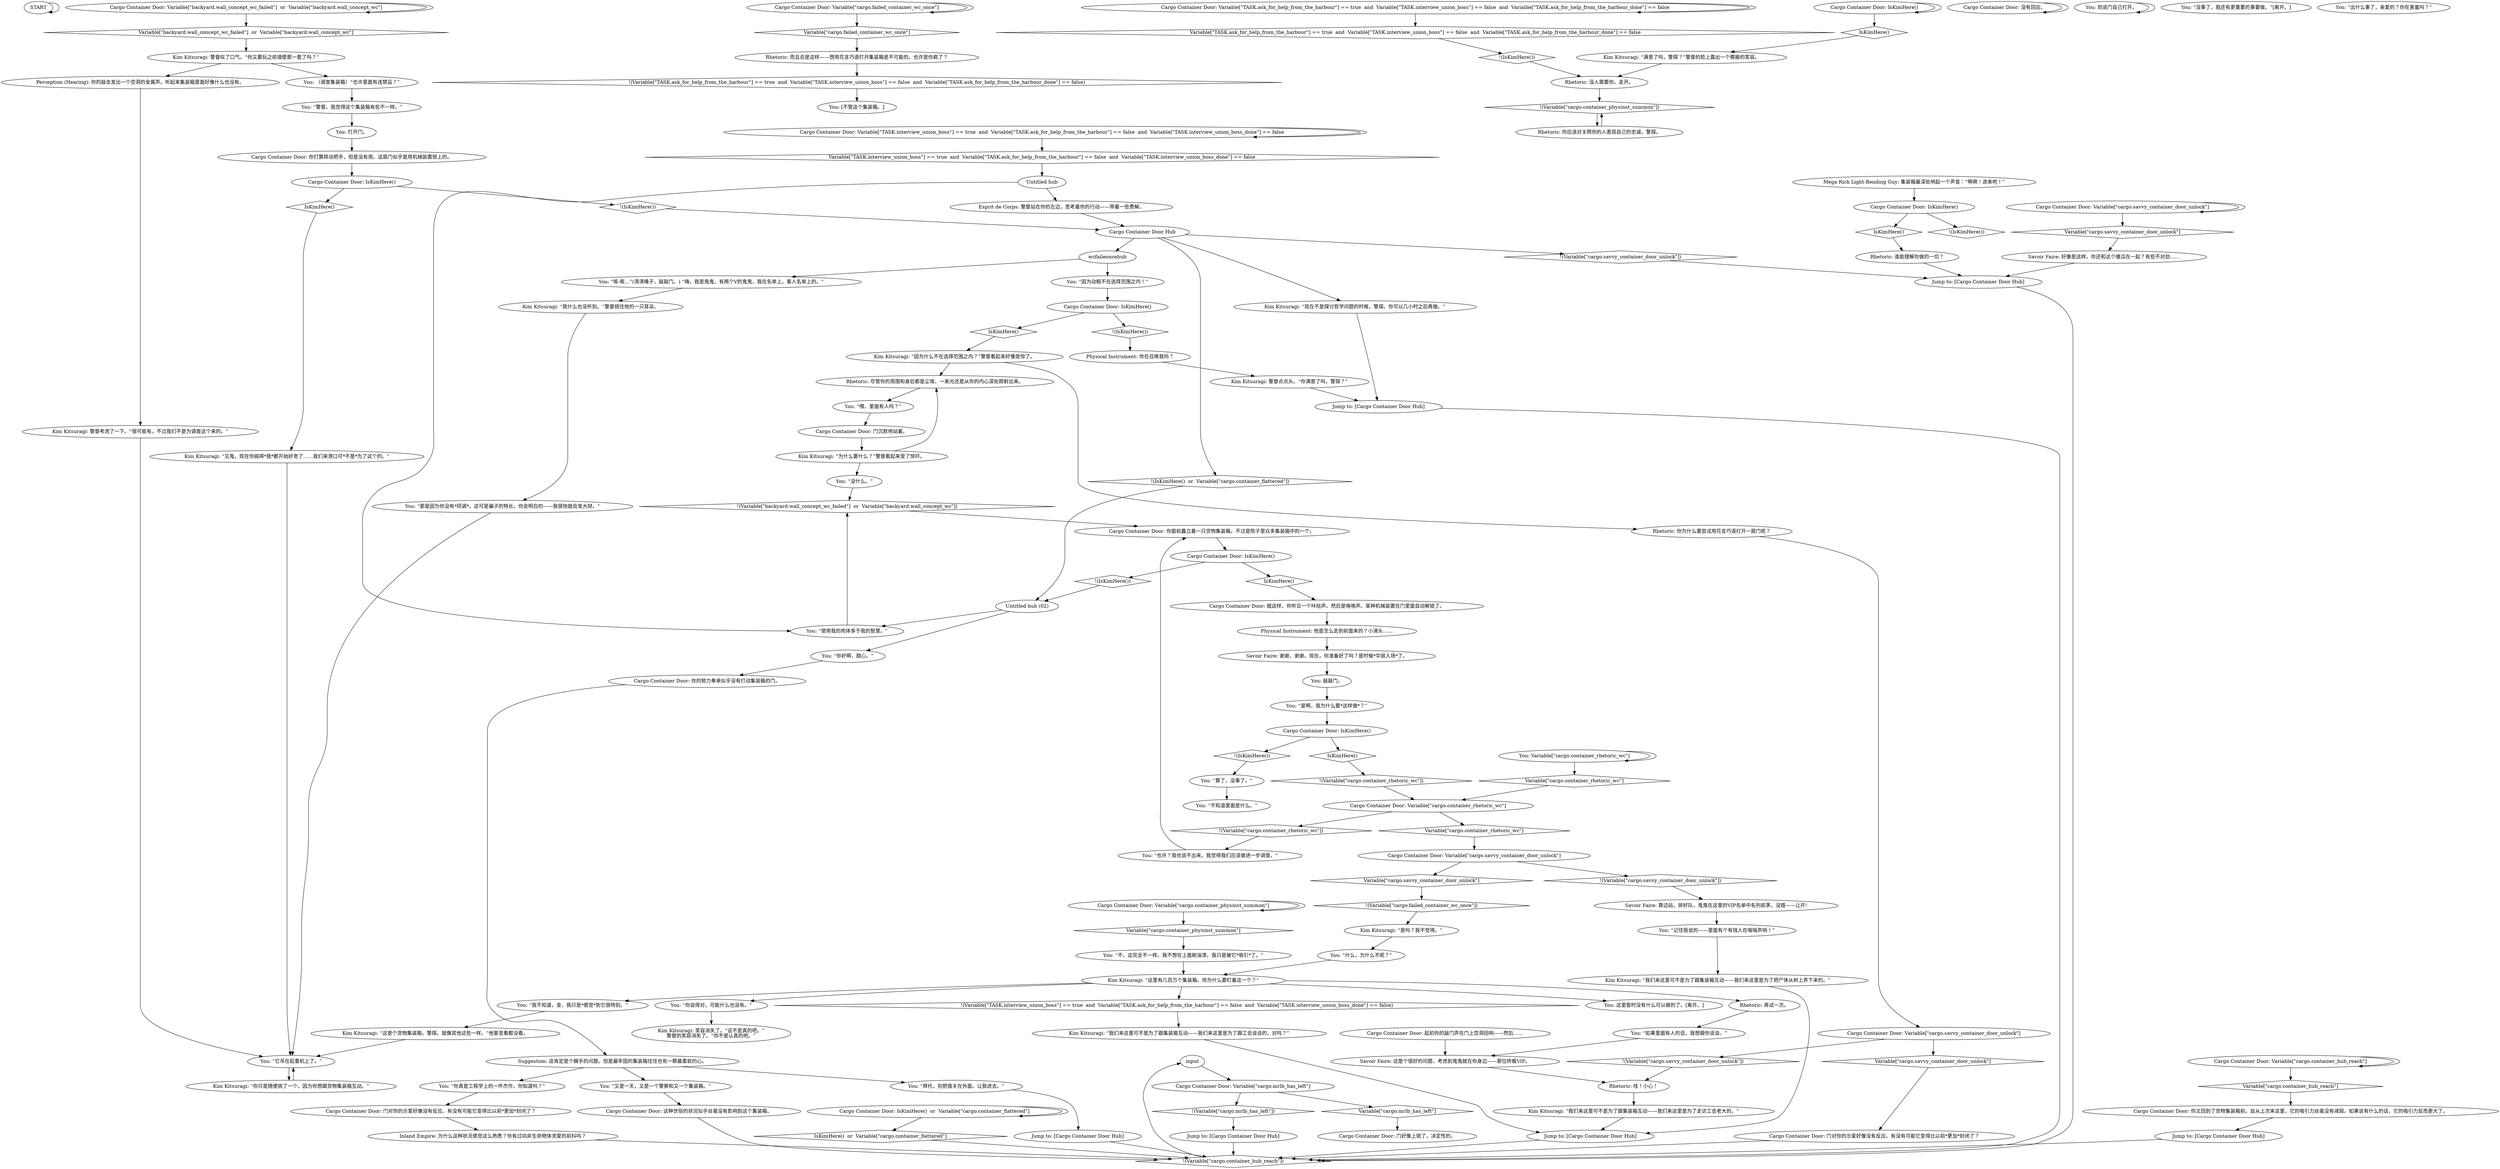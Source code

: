 # CONTAINERYARD / RICH GUY CONTAINER DOOR
# Here be the container door with which you converse good Sir, getting rhetorical awards you the ability to *drum-roll* enter the container!
# ==================================================
digraph G {
	  0 [label="START"];
	  1 [label="input"];
	  2 [label="Cargo Container Door: 你面前矗立着一只货物集装箱。不过是院子里众多集装箱中的一个。"];
	  3 [label="Kim Kitsuragi: “是吗？我不觉得。”"];
	  4 [label="Rhetoric: 你为什么要尝试用花言巧语打开一扇门呢？"];
	  5 [label="You: “使用我的肉体多于我的智慧。”"];
	  6 [label="You: [不管这个集装箱。]"];
	  7 [label="Cargo Container Door: Variable[\"TASK.interview_union_boss\"] == true  and  Variable[\"TASK.ask_for_help_from_the_harbour\"] == false  and  Variable[\"TASK.interview_union_boss_done\"] == false"];
	  8 [label="Variable[\"TASK.interview_union_boss\"] == true  and  Variable[\"TASK.ask_for_help_from_the_harbour\"] == false  and  Variable[\"TASK.interview_union_boss_done\"] == false", shape=diamond];
	  9 [label="!(Variable[\"TASK.interview_union_boss\"] == true  and  Variable[\"TASK.ask_for_help_from_the_harbour\"] == false  and  Variable[\"TASK.interview_union_boss_done\"] == false)", shape=diamond];
	  10 [label="You: “记住我说的——里面有个有钱人在嗡嗡声响！”"];
	  11 [label="Rhetoric: 哇！小心！"];
	  12 [label="wcfaileoncehub"];
	  13 [label="You: 这里暂时没有什么可以做的了。[离开。]"];
	  14 [label="You: （调查集装箱）“也许里面有违禁品？”"];
	  15 [label="You: “不，这完全不一样。我不想在上面刷油漆。我只是被它*吸引*了。”"];
	  16 [label="Rhetoric: 没人需要你。走开。"];
	  17 [label="Rhetoric: 再试一次。"];
	  18 [label="You: “它吊在起重机上了。”"];
	  19 [label="Cargo Container Door: Variable[\"TASK.ask_for_help_from_the_harbour\"] == true  and  Variable[\"TASK.interview_union_boss\"] == false  and  Variable[\"TASK.ask_for_help_from_the_harbour_done\"] == false"];
	  20 [label="Variable[\"TASK.ask_for_help_from_the_harbour\"] == true  and  Variable[\"TASK.interview_union_boss\"] == false  and  Variable[\"TASK.ask_for_help_from_the_harbour_done\"] == false", shape=diamond];
	  21 [label="!(Variable[\"TASK.ask_for_help_from_the_harbour\"] == true  and  Variable[\"TASK.interview_union_boss\"] == false  and  Variable[\"TASK.ask_for_help_from_the_harbour_done\"] == false)", shape=diamond];
	  22 [label="Cargo Container Door: Variable[\"cargo.savvy_container_door_unlock\"]"];
	  23 [label="Variable[\"cargo.savvy_container_door_unlock\"]", shape=diamond];
	  24 [label="!(Variable[\"cargo.savvy_container_door_unlock\"])", shape=diamond];
	  25 [label="You: 打开门。"];
	  26 [label="Cargo Container Door: Variable[\"backyard.wall_concept_wc_failed\"]  or  Variable[\"backyard.wall_concept_wc\"]"];
	  27 [label="Variable[\"backyard.wall_concept_wc_failed\"]  or  Variable[\"backyard.wall_concept_wc\"]", shape=diamond];
	  28 [label="!(Variable[\"backyard.wall_concept_wc_failed\"]  or  Variable[\"backyard.wall_concept_wc\"])", shape=diamond];
	  29 [label="Kim Kitsuragi: “现在不是探讨哲学问题的时候，警探。你可以几小时之后再做。”"];
	  30 [label="You: 敲敲门。"];
	  31 [label="You: “咳-咳…”(清清嗓子，敲敲门。) “嗨，我是鬼鬼，有两个V的鬼鬼，我在名单上。客人名单上的。”"];
	  32 [label="You: “是啊，我为什么要*这样做*？”"];
	  33 [label="Cargo Container Door: 没有回应。"];
	  34 [label="Perception (Hearing): 你的敲击发出一个空洞的金属声。听起来集装箱里面好像什么也没有。"];
	  35 [label="You: “也许？我也说不出来。我觉得我们应该做进一步调查。”"];
	  36 [label="Cargo Container Door: Variable[\"cargo.failed_container_wc_once\"]"];
	  37 [label="Variable[\"cargo.failed_container_wc_once\"]", shape=diamond];
	  38 [label="!(Variable[\"cargo.failed_container_wc_once\"])", shape=diamond];
	  39 [label="Savoir Faire: 靠边站，排好队，鬼鬼在这里的VIP名单中名列前茅。没错——让开!"];
	  40 [label="Rhetoric: 尽管你的周围和身后都是尘埃，一束光还是从你的内心深处照射出来。"];
	  41 [label="You: “算了，没事了。”"];
	  42 [label="Rhetoric: 谁能理解你做的一切？"];
	  43 [label="Kim Kitsuragi: 笑容消失了。“这不是真的吧。”\n警督的笑容消失了。“你不是认真的吧。”"];
	  44 [label="Kim Kitsuragi: “见鬼，现在你搞得*我*都开始好奇了……我们来港口可*不是*为了这个的。”"];
	  45 [label="Esprit de Corps: 警督站在你的左边，思考着你的行动——带着一些费解。"];
	  46 [label="You: “警督，我觉得这个集装箱有些不一样。”"];
	  47 [label="Kim Kitsuragi: 警督考虑了一下。“很可能有，不过我们不是为调查这个来的。”"];
	  48 [label="Jump to: [Cargo Container Door Hub]"];
	  49 [label="Cargo Container Door: Variable[\"cargo.container_hub_reach\"]"];
	  50 [label="Variable[\"cargo.container_hub_reach\"]", shape=diamond];
	  51 [label="!(Variable[\"cargo.container_hub_reach\"])", shape=diamond];
	  52 [label="Cargo Container Door Hub"];
	  53 [label="Jump to: [Cargo Container Door Hub]"];
	  54 [label="Jump to: [Cargo Container Door Hub]"];
	  55 [label="Cargo Container Door: 门对你的示爱好像没有反应。有没有可能它变得比以前*更加*封闭了？"];
	  56 [label="Savoir Faire: 这是个很好的问题，考虑到鬼鬼就在你身边——那位终极VIP。"];
	  57 [label="Cargo Container Door: 就这样，你听见一个咔哒声。然后是咯咯声。某种机械装置在门里面自动解锁了。"];
	  58 [label="Untitled hub"];
	  59 [label="Kim Kitsuragi: “我们来这里可不是为了跟集装箱互动——我们来这里是为了走访工会老大的。”"];
	  60 [label="Physical Instrument: 他是怎么走到前面来的？小滑头……"];
	  61 [label="Mega Rich Light-Bending Guy: 集装箱最深处响起一个声音：“啊嗬！进来吧！”"];
	  62 [label="You: “不知道里面是什么。”"];
	  63 [label="Kim Kitsuragi: 警督点点头。“你满意了吗，警探？”"];
	  64 [label="Cargo Container Door: Variable[\"cargo.container_physinst_summon\"]"];
	  65 [label="Variable[\"cargo.container_physinst_summon\"]", shape=diamond];
	  66 [label="!(Variable[\"cargo.container_physinst_summon\"])", shape=diamond];
	  67 [label="Jump to: [Cargo Container Door Hub]"];
	  68 [label="Cargo Container Door: IsKimHere()  or  Variable[\"cargo.container_flattered\"]"];
	  69 [label="IsKimHere()  or  Variable[\"cargo.container_flattered\"]", shape=diamond];
	  70 [label="!(IsKimHere()  or  Variable[\"cargo.container_flattered\"])", shape=diamond];
	  71 [label="You: 劝说门自己打开。"];
	  72 [label="You: Variable[\"cargo.container_rhetoric_wc\"]"];
	  73 [label="Variable[\"cargo.container_rhetoric_wc\"]", shape=diamond];
	  74 [label="!(Variable[\"cargo.container_rhetoric_wc\"])", shape=diamond];
	  75 [label="Kim Kitsuragi: “为什么要什么？”警督看起来受了惊吓。"];
	  76 [label="Cargo Container Door: IsKimHere()"];
	  77 [label="IsKimHere()", shape=diamond];
	  78 [label="!(IsKimHere())", shape=diamond];
	  79 [label="Kim Kitsuragi: “我们来这里可不是为了跟集装箱互动——我们来这里是为了把尸体从树上弄下来的。”"];
	  80 [label="Kim Kitsuragi: “我什么也没听到。”警督捂住他的一只耳朵。"];
	  81 [label="Cargo Container Door: 起初你的敲门声在门上空洞回响——然后……"];
	  82 [label="Kim Kitsuragi: “这里有几百万个集装箱。你为什么要盯着这一个？”"];
	  83 [label="Cargo Container Door: 门沉默地站着。"];
	  84 [label="You: “拜托，别把我关在外面。让我进去。”"];
	  85 [label="Cargo Container Door: 这种世俗的状况似乎丝毫没有影响到这个集装箱。"];
	  86 [label="You: “你说得对，可能什么也没有。”"];
	  87 [label="Kim Kitsuragi: “我们来这里可不是为了跟集装箱互动——我们来这里是为了跟工会谈谈的，对吗？”"];
	  88 [label="You: “我不知道，金，我只是*感觉*到它很特别。”"];
	  89 [label="You: “没什么。”"];
	  90 [label="You: “你好啊，甜心。”"];
	  91 [label="Cargo Container Door: 你的努力奉承似乎没有打动集装箱的门。"];
	  92 [label="Jump to: [Cargo Container Door Hub]"];
	  93 [label="You: “因为动粗不在选择范围之内！”"];
	  94 [label="Jump to: [Cargo Container Door Hub]"];
	  95 [label="Cargo Container Door: Variable[\"cargo.savvy_container_door_unlock\"]"];
	  96 [label="Variable[\"cargo.savvy_container_door_unlock\"]", shape=diamond];
	  97 [label="!(Variable[\"cargo.savvy_container_door_unlock\"])", shape=diamond];
	  98 [label="You: “你真是工程学上的一件杰作，你知道吗？”"];
	  99 [label="Cargo Container Door: 门好像上锁了，决定性的。"];
	  100 [label="Untitled hub (02)"];
	  101 [label="Cargo Container Door: IsKimHere()"];
	  102 [label="IsKimHere()", shape=diamond];
	  103 [label="!(IsKimHere())", shape=diamond];
	  104 [label="You: “什么，为什么不呢？”"];
	  105 [label="Kim Kitsuragi: “这是个货物集装箱，警探。就像其他这些一样。”他甚至看都没看。"];
	  106 [label="Cargo Container Door: IsKimHere()"];
	  107 [label="IsKimHere()", shape=diamond];
	  108 [label="!(IsKimHere())", shape=diamond];
	  109 [label="You: “如果里面有人的话，我想跟你谈谈。”"];
	  110 [label="Inland Empire: 为什么这种状况感觉这么熟悉？你有过向非生命物体求爱的前科吗？"];
	  111 [label="Cargo Container Door: IsKimHere()"];
	  112 [label="IsKimHere()", shape=diamond];
	  113 [label="!(IsKimHere())", shape=diamond];
	  114 [label="Cargo Container Door: 你又回到了货物集装箱前。自从上次来这里，它的吸引力丝毫没有减弱。如果说有什么的话，它的吸引力反而更大了。"];
	  115 [label="Kim Kitsuragi: “你只是随便挑了一个，因为你想跟货物集装箱互动。”"];
	  116 [label="Savoir Faire: 好像是这样。你还和这个傻瓜在一起？有些不对劲……"];
	  117 [label="You: “喂，里面有人吗？”"];
	  118 [label="You: “没事了，我还有更重要的事要做。”[离开。]"];
	  119 [label="Suggestion: 这肯定是个棘手的问题。但是最牢固的集装箱往往也有一颗最柔软的心。"];
	  120 [label="Physical Instrument: 你在召唤我吗？"];
	  121 [label="Cargo Container Door: IsKimHere()"];
	  122 [label="IsKimHere()", shape=diamond];
	  123 [label="!(IsKimHere())", shape=diamond];
	  124 [label="Kim Kitsuragi: “因为什么不在选择范围之内？”警督看起来好像受惊了。"];
	  125 [label="Rhetoric: 你应该对关照你的人表现自己的忠诚，警探。"];
	  126 [label="You: “又是一天，又是一个警察和又一个集装箱。”"];
	  127 [label="You: “那是因为你没有*同调*，这可是骗子的特长。你会明白的——我很快就会发大财。”"];
	  128 [label="Savoir Faire: 谢谢，谢谢。现在，你准备好了吗？是时候*华丽入场*了。"];
	  129 [label="Cargo Container Door: IsKimHere()"];
	  130 [label="IsKimHere()", shape=diamond];
	  131 [label="!(IsKimHere())", shape=diamond];
	  132 [label="Kim Kitsuragi: 警督叹了口气。“你又要玩之前墙壁那一套了吗？”"];
	  133 [label="Kim Kitsuragi: “满意了吗，警探？”警督的脸上露出一个揶揄的笑容。"];
	  134 [label="Cargo Container Door: Variable[\"cargo.savvy_container_door_unlock\"]"];
	  135 [label="Variable[\"cargo.savvy_container_door_unlock\"]", shape=diamond];
	  136 [label="!(Variable[\"cargo.savvy_container_door_unlock\"])", shape=diamond];
	  137 [label="Cargo Container Door: 你打算转动把手，但是没有用。这扇门似乎是用机械装置锁上的。"];
	  138 [label="Cargo Container Door: Variable[\"cargo.mrlb_has_left\"]"];
	  139 [label="Variable[\"cargo.mrlb_has_left\"]", shape=diamond];
	  140 [label="!(Variable[\"cargo.mrlb_has_left\"])", shape=diamond];
	  141 [label="You: “出什么事了，亲爱的？你在害羞吗？”"];
	  142 [label="Rhetoric: 而且总是这样——想用花言巧语打开集装箱是不可能的。也许是你疯了？"];
	  143 [label="Cargo Container Door: Variable[\"cargo.container_rhetoric_wc\"]"];
	  144 [label="Variable[\"cargo.container_rhetoric_wc\"]", shape=diamond];
	  145 [label="!(Variable[\"cargo.container_rhetoric_wc\"])", shape=diamond];
	  146 [label="Cargo Container Door: 门对你的示爱好像没有反应。有没有可能它变得比以前*更加*封闭了？"];
	  0 -> 0
	  1 -> 138
	  2 -> 101
	  3 -> 104
	  4 -> 95
	  5 -> 28
	  7 -> 8
	  7 -> 7
	  8 -> 58
	  9 -> 87
	  10 -> 79
	  11 -> 59
	  12 -> 93
	  12 -> 31
	  14 -> 46
	  15 -> 82
	  16 -> 66
	  17 -> 109
	  18 -> 115
	  19 -> 19
	  19 -> 20
	  20 -> 78
	  21 -> 6
	  22 -> 22
	  22 -> 23
	  23 -> 116
	  24 -> 53
	  25 -> 137
	  26 -> 26
	  26 -> 27
	  27 -> 132
	  28 -> 2
	  29 -> 92
	  30 -> 32
	  31 -> 80
	  32 -> 129
	  33 -> 33
	  34 -> 47
	  35 -> 2
	  36 -> 36
	  36 -> 37
	  37 -> 142
	  38 -> 3
	  39 -> 10
	  40 -> 117
	  41 -> 62
	  42 -> 53
	  44 -> 18
	  45 -> 52
	  46 -> 25
	  47 -> 18
	  48 -> 51
	  49 -> 49
	  49 -> 50
	  50 -> 114
	  51 -> 1
	  52 -> 24
	  52 -> 12
	  52 -> 29
	  52 -> 70
	  53 -> 51
	  54 -> 51
	  55 -> 51
	  56 -> 11
	  57 -> 60
	  58 -> 5
	  58 -> 45
	  59 -> 94
	  60 -> 128
	  61 -> 111
	  63 -> 92
	  64 -> 64
	  64 -> 65
	  65 -> 15
	  66 -> 125
	  67 -> 51
	  68 -> 68
	  68 -> 69
	  69 -> 51
	  70 -> 100
	  71 -> 71
	  72 -> 72
	  72 -> 73
	  73 -> 143
	  74 -> 143
	  75 -> 40
	  75 -> 89
	  76 -> 76
	  76 -> 77
	  77 -> 133
	  78 -> 16
	  79 -> 94
	  80 -> 127
	  81 -> 56
	  82 -> 9
	  82 -> 13
	  82 -> 17
	  82 -> 86
	  82 -> 88
	  83 -> 75
	  84 -> 54
	  85 -> 51
	  86 -> 43
	  87 -> 94
	  88 -> 105
	  89 -> 28
	  90 -> 91
	  91 -> 119
	  92 -> 51
	  93 -> 121
	  94 -> 51
	  95 -> 96
	  95 -> 97
	  96 -> 55
	  97 -> 11
	  98 -> 146
	  100 -> 90
	  100 -> 5
	  101 -> 102
	  101 -> 103
	  102 -> 57
	  103 -> 100
	  104 -> 82
	  105 -> 18
	  106 -> 107
	  106 -> 108
	  107 -> 44
	  108 -> 52
	  109 -> 56
	  110 -> 51
	  111 -> 112
	  111 -> 113
	  112 -> 42
	  114 -> 67
	  115 -> 18
	  116 -> 53
	  117 -> 83
	  119 -> 98
	  119 -> 84
	  119 -> 126
	  120 -> 63
	  121 -> 122
	  121 -> 123
	  122 -> 124
	  123 -> 120
	  124 -> 40
	  124 -> 4
	  125 -> 66
	  126 -> 85
	  127 -> 18
	  128 -> 30
	  129 -> 130
	  129 -> 131
	  130 -> 74
	  131 -> 41
	  132 -> 34
	  132 -> 14
	  133 -> 16
	  134 -> 136
	  134 -> 135
	  135 -> 38
	  136 -> 39
	  137 -> 106
	  138 -> 139
	  138 -> 140
	  139 -> 99
	  140 -> 48
	  142 -> 21
	  143 -> 144
	  143 -> 145
	  144 -> 134
	  145 -> 35
	  146 -> 110
}

